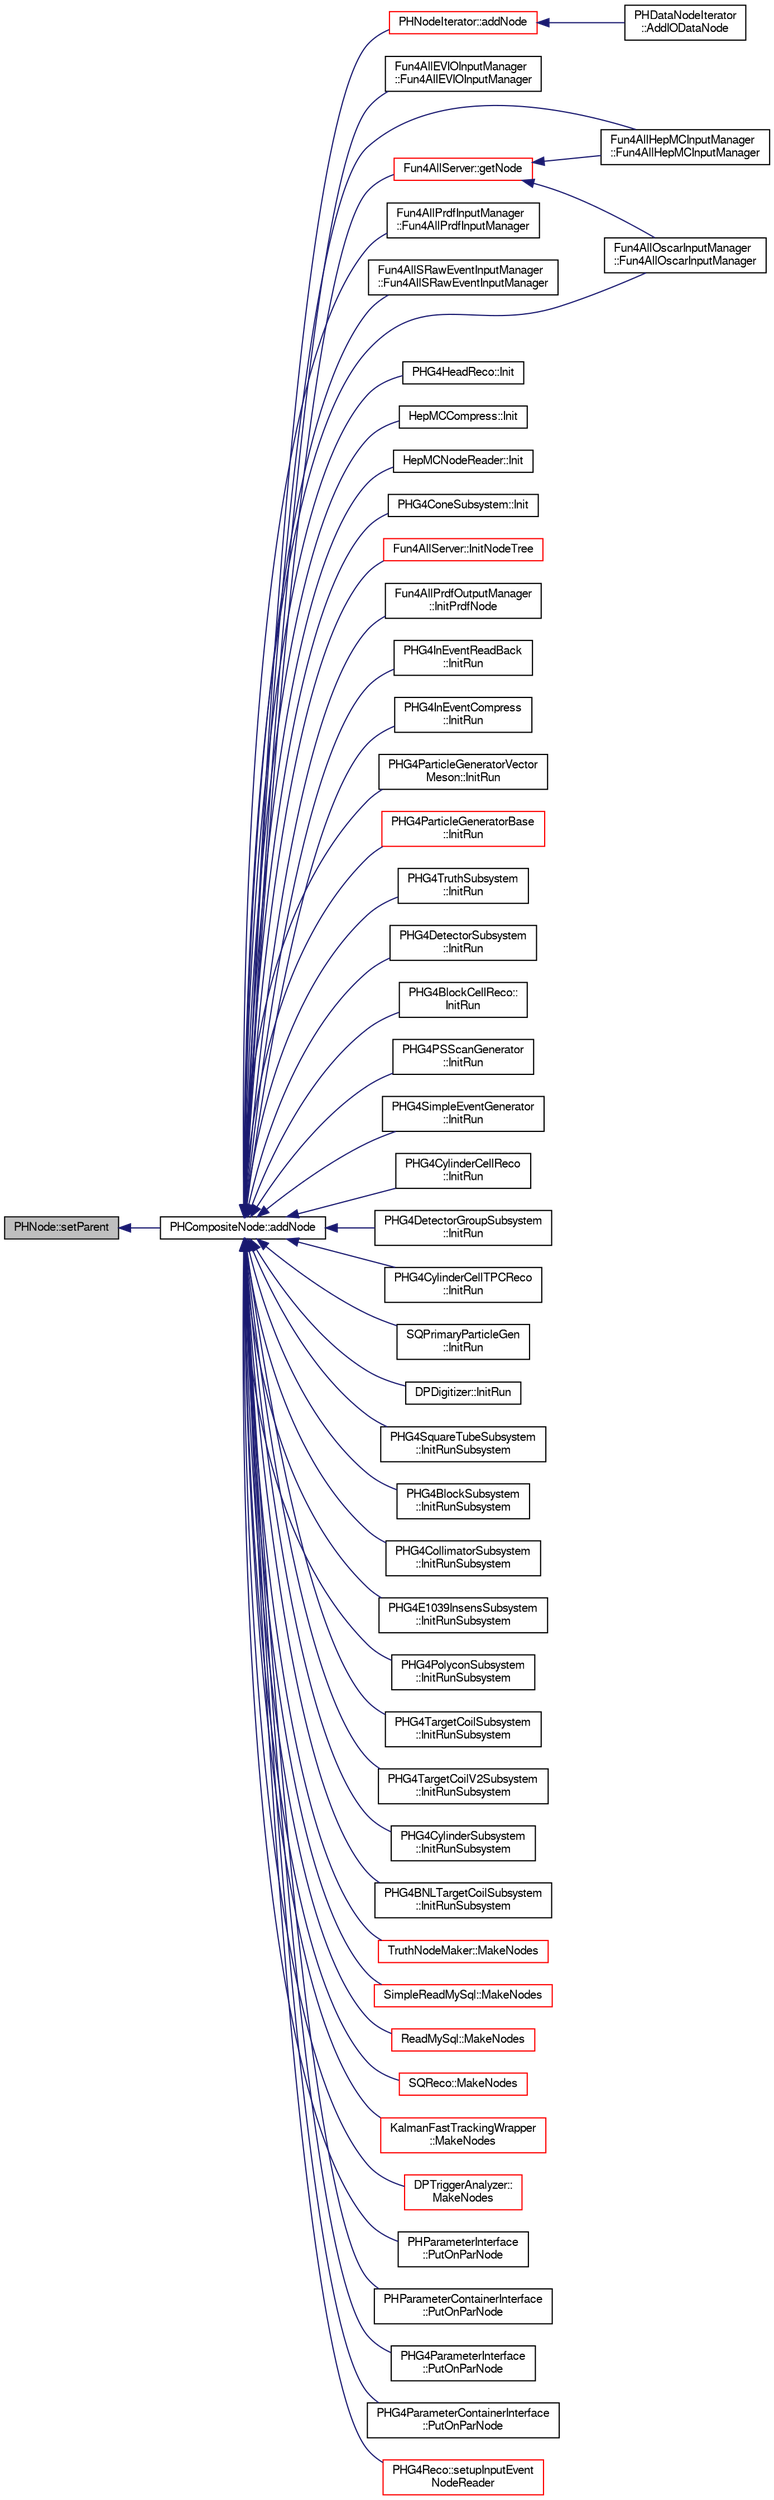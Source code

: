digraph "PHNode::setParent"
{
  bgcolor="transparent";
  edge [fontname="FreeSans",fontsize="10",labelfontname="FreeSans",labelfontsize="10"];
  node [fontname="FreeSans",fontsize="10",shape=record];
  rankdir="LR";
  Node1 [label="PHNode::setParent",height=0.2,width=0.4,color="black", fillcolor="grey75", style="filled" fontcolor="black"];
  Node1 -> Node2 [dir="back",color="midnightblue",fontsize="10",style="solid",fontname="FreeSans"];
  Node2 [label="PHCompositeNode::addNode",height=0.2,width=0.4,color="black",URL="$d5/dca/classPHCompositeNode.html#ac7dbf017614c324e218a001d729607bf"];
  Node2 -> Node3 [dir="back",color="midnightblue",fontsize="10",style="solid",fontname="FreeSans"];
  Node3 [label="PHNodeIterator::addNode",height=0.2,width=0.4,color="red",URL="$d5/d07/classPHNodeIterator.html#a2c183a75c6a6784f38ff15b6163eb7ee"];
  Node3 -> Node4 [dir="back",color="midnightblue",fontsize="10",style="solid",fontname="FreeSans"];
  Node4 [label="PHDataNodeIterator\l::AddIODataNode",height=0.2,width=0.4,color="black",URL="$d7/ddf/classPHDataNodeIterator.html#ada64e599ccfdcb102d9fb539225bab14"];
  Node2 -> Node5 [dir="back",color="midnightblue",fontsize="10",style="solid",fontname="FreeSans"];
  Node5 [label="Fun4AllEVIOInputManager\l::Fun4AllEVIOInputManager",height=0.2,width=0.4,color="black",URL="$d3/d97/classFun4AllEVIOInputManager.html#af15bc51c0267a3e6f959339b512f491e"];
  Node2 -> Node6 [dir="back",color="midnightblue",fontsize="10",style="solid",fontname="FreeSans"];
  Node6 [label="Fun4AllHepMCInputManager\l::Fun4AllHepMCInputManager",height=0.2,width=0.4,color="black",URL="$d6/d6f/classFun4AllHepMCInputManager.html#ab49f9d3e9950f49dfe1323ac466e2021"];
  Node2 -> Node7 [dir="back",color="midnightblue",fontsize="10",style="solid",fontname="FreeSans"];
  Node7 [label="Fun4AllOscarInputManager\l::Fun4AllOscarInputManager",height=0.2,width=0.4,color="black",URL="$db/d1f/classFun4AllOscarInputManager.html#a6eba24090795ccb027a1dedc87db1a85"];
  Node2 -> Node8 [dir="back",color="midnightblue",fontsize="10",style="solid",fontname="FreeSans"];
  Node8 [label="Fun4AllPrdfInputManager\l::Fun4AllPrdfInputManager",height=0.2,width=0.4,color="black",URL="$da/dd8/classFun4AllPrdfInputManager.html#a36fdaca3254cbb07a00af64b10488385"];
  Node2 -> Node9 [dir="back",color="midnightblue",fontsize="10",style="solid",fontname="FreeSans"];
  Node9 [label="Fun4AllSRawEventInputManager\l::Fun4AllSRawEventInputManager",height=0.2,width=0.4,color="black",URL="$d5/dd4/classFun4AllSRawEventInputManager.html#a72fc8aee367810a4f5104178ab58850d"];
  Node2 -> Node10 [dir="back",color="midnightblue",fontsize="10",style="solid",fontname="FreeSans"];
  Node10 [label="Fun4AllServer::getNode",height=0.2,width=0.4,color="red",URL="$da/d29/classFun4AllServer.html#ac42fd391b795d9605811abb9394c2011"];
  Node10 -> Node6 [dir="back",color="midnightblue",fontsize="10",style="solid",fontname="FreeSans"];
  Node10 -> Node7 [dir="back",color="midnightblue",fontsize="10",style="solid",fontname="FreeSans"];
  Node2 -> Node11 [dir="back",color="midnightblue",fontsize="10",style="solid",fontname="FreeSans"];
  Node11 [label="PHG4HeadReco::Init",height=0.2,width=0.4,color="black",URL="$d2/d2e/classPHG4HeadReco.html#a846ec00965508330db91db4b312831b3"];
  Node2 -> Node12 [dir="back",color="midnightblue",fontsize="10",style="solid",fontname="FreeSans"];
  Node12 [label="HepMCCompress::Init",height=0.2,width=0.4,color="black",URL="$d0/d7f/classHepMCCompress.html#a5598862de2cc018209be8b339701cac9"];
  Node2 -> Node13 [dir="back",color="midnightblue",fontsize="10",style="solid",fontname="FreeSans"];
  Node13 [label="HepMCNodeReader::Init",height=0.2,width=0.4,color="black",URL="$db/d6c/classHepMCNodeReader.html#a6bc7c84c413805989ae15ce520d6db2d"];
  Node2 -> Node14 [dir="back",color="midnightblue",fontsize="10",style="solid",fontname="FreeSans"];
  Node14 [label="PHG4ConeSubsystem::Init",height=0.2,width=0.4,color="black",URL="$d8/d6e/classPHG4ConeSubsystem.html#ad28af91002a876e0061806c3c73e4cd1",tooltip="init "];
  Node2 -> Node15 [dir="back",color="midnightblue",fontsize="10",style="solid",fontname="FreeSans"];
  Node15 [label="Fun4AllServer::InitNodeTree",height=0.2,width=0.4,color="red",URL="$da/d29/classFun4AllServer.html#a2ebfcdcf706670c98c189bfa93c3ff89"];
  Node2 -> Node16 [dir="back",color="midnightblue",fontsize="10",style="solid",fontname="FreeSans"];
  Node16 [label="Fun4AllPrdfOutputManager\l::InitPrdfNode",height=0.2,width=0.4,color="black",URL="$d6/dc8/classFun4AllPrdfOutputManager.html#a1d891012ff50062628d053f825426c80",tooltip="PRDF node initialization [class specific method]. "];
  Node2 -> Node17 [dir="back",color="midnightblue",fontsize="10",style="solid",fontname="FreeSans"];
  Node17 [label="PHG4InEventReadBack\l::InitRun",height=0.2,width=0.4,color="black",URL="$d8/ded/classPHG4InEventReadBack.html#aa31ef3721af746a498e04c7276e71e2f"];
  Node2 -> Node18 [dir="back",color="midnightblue",fontsize="10",style="solid",fontname="FreeSans"];
  Node18 [label="PHG4InEventCompress\l::InitRun",height=0.2,width=0.4,color="black",URL="$dc/d9a/classPHG4InEventCompress.html#a6aeb4087c74a2fc61ce8e4f1df80c09c"];
  Node2 -> Node19 [dir="back",color="midnightblue",fontsize="10",style="solid",fontname="FreeSans"];
  Node19 [label="PHG4ParticleGeneratorVector\lMeson::InitRun",height=0.2,width=0.4,color="black",URL="$d7/dc3/classPHG4ParticleGeneratorVectorMeson.html#ab94cb70aadedac669f75a44b8788fbfd"];
  Node2 -> Node20 [dir="back",color="midnightblue",fontsize="10",style="solid",fontname="FreeSans"];
  Node20 [label="PHG4ParticleGeneratorBase\l::InitRun",height=0.2,width=0.4,color="red",URL="$d8/d78/classPHG4ParticleGeneratorBase.html#a6d7c97ddfb202769c5b878454d8d07a7"];
  Node2 -> Node21 [dir="back",color="midnightblue",fontsize="10",style="solid",fontname="FreeSans"];
  Node21 [label="PHG4TruthSubsystem\l::InitRun",height=0.2,width=0.4,color="black",URL="$d5/d85/classPHG4TruthSubsystem.html#a0dc4476d86bcfecbb026ca2d98caca32",tooltip="init "];
  Node2 -> Node22 [dir="back",color="midnightblue",fontsize="10",style="solid",fontname="FreeSans"];
  Node22 [label="PHG4DetectorSubsystem\l::InitRun",height=0.2,width=0.4,color="black",URL="$d5/d29/classPHG4DetectorSubsystem.html#a3c2ac5dc436f84e09140b6e2a1be8ff9"];
  Node2 -> Node23 [dir="back",color="midnightblue",fontsize="10",style="solid",fontname="FreeSans"];
  Node23 [label="PHG4BlockCellReco::\lInitRun",height=0.2,width=0.4,color="black",URL="$df/d5e/classPHG4BlockCellReco.html#aa62bbe31407e5e4c80f541dbd5c18aa4",tooltip="module initialization "];
  Node2 -> Node24 [dir="back",color="midnightblue",fontsize="10",style="solid",fontname="FreeSans"];
  Node24 [label="PHG4PSScanGenerator\l::InitRun",height=0.2,width=0.4,color="black",URL="$de/d76/classPHG4PSScanGenerator.html#a910e9a4a0228a5185e97b5466b256ec6"];
  Node2 -> Node25 [dir="back",color="midnightblue",fontsize="10",style="solid",fontname="FreeSans"];
  Node25 [label="PHG4SimpleEventGenerator\l::InitRun",height=0.2,width=0.4,color="black",URL="$d5/df3/classPHG4SimpleEventGenerator.html#a54f0db778c3a2a4154b76b30e75baf44"];
  Node2 -> Node26 [dir="back",color="midnightblue",fontsize="10",style="solid",fontname="FreeSans"];
  Node26 [label="PHG4CylinderCellReco\l::InitRun",height=0.2,width=0.4,color="black",URL="$d5/dd0/classPHG4CylinderCellReco.html#ada869396a39d11561fcbb85572446310",tooltip="module initialization "];
  Node2 -> Node27 [dir="back",color="midnightblue",fontsize="10",style="solid",fontname="FreeSans"];
  Node27 [label="PHG4DetectorGroupSubsystem\l::InitRun",height=0.2,width=0.4,color="black",URL="$d7/d7f/classPHG4DetectorGroupSubsystem.html#a9c1bbc352e506b9b598fcd4d34ea279e"];
  Node2 -> Node28 [dir="back",color="midnightblue",fontsize="10",style="solid",fontname="FreeSans"];
  Node28 [label="PHG4CylinderCellTPCReco\l::InitRun",height=0.2,width=0.4,color="black",URL="$dc/d94/classPHG4CylinderCellTPCReco.html#a36f8dae72fae5f5d6e17b06fcec0b463"];
  Node2 -> Node29 [dir="back",color="midnightblue",fontsize="10",style="solid",fontname="FreeSans"];
  Node29 [label="SQPrimaryParticleGen\l::InitRun",height=0.2,width=0.4,color="black",URL="$d4/d06/classSQPrimaryParticleGen.html#a3089360fe1b2fd95de23dd28219b32f6"];
  Node2 -> Node30 [dir="back",color="midnightblue",fontsize="10",style="solid",fontname="FreeSans"];
  Node30 [label="DPDigitizer::InitRun",height=0.2,width=0.4,color="black",URL="$d6/d98/classDPDigitizer.html#aaa9b879580c9f14c1f86f02ddef20417",tooltip="module initialization "];
  Node2 -> Node31 [dir="back",color="midnightblue",fontsize="10",style="solid",fontname="FreeSans"];
  Node31 [label="PHG4SquareTubeSubsystem\l::InitRunSubsystem",height=0.2,width=0.4,color="black",URL="$d4/d2d/classPHG4SquareTubeSubsystem.html#a5b92b85e8435b833679496938bc6c4d8",tooltip="InitRunSubsystem. "];
  Node2 -> Node32 [dir="back",color="midnightblue",fontsize="10",style="solid",fontname="FreeSans"];
  Node32 [label="PHG4BlockSubsystem\l::InitRunSubsystem",height=0.2,width=0.4,color="black",URL="$df/d14/classPHG4BlockSubsystem.html#ac0d173351f388609274a5105753746c3",tooltip="InitRunSubsystem. "];
  Node2 -> Node33 [dir="back",color="midnightblue",fontsize="10",style="solid",fontname="FreeSans"];
  Node33 [label="PHG4CollimatorSubsystem\l::InitRunSubsystem",height=0.2,width=0.4,color="black",URL="$de/d78/classPHG4CollimatorSubsystem.html#a92f9e8f0d2891f34d9a638a76577a6b2",tooltip="InitRunSubsystem. "];
  Node2 -> Node34 [dir="back",color="midnightblue",fontsize="10",style="solid",fontname="FreeSans"];
  Node34 [label="PHG4E1039InsensSubsystem\l::InitRunSubsystem",height=0.2,width=0.4,color="black",URL="$d9/d43/classPHG4E1039InsensSubsystem.html#a5b33838350511d45e3d69556ae38d3c4",tooltip="InitRunSubsystem. "];
  Node2 -> Node35 [dir="back",color="midnightblue",fontsize="10",style="solid",fontname="FreeSans"];
  Node35 [label="PHG4PolyconSubsystem\l::InitRunSubsystem",height=0.2,width=0.4,color="black",URL="$d6/d12/classPHG4PolyconSubsystem.html#aaeebd3d4f0dc15785098c0dcb44b6740",tooltip="init runwise stuff "];
  Node2 -> Node36 [dir="back",color="midnightblue",fontsize="10",style="solid",fontname="FreeSans"];
  Node36 [label="PHG4TargetCoilSubsystem\l::InitRunSubsystem",height=0.2,width=0.4,color="black",URL="$d8/d86/classPHG4TargetCoilSubsystem.html#ab2523afc854bd0070f5de6bd2448664e",tooltip="init runwise stuff "];
  Node2 -> Node37 [dir="back",color="midnightblue",fontsize="10",style="solid",fontname="FreeSans"];
  Node37 [label="PHG4TargetCoilV2Subsystem\l::InitRunSubsystem",height=0.2,width=0.4,color="black",URL="$db/ddf/classPHG4TargetCoilV2Subsystem.html#a90105993fc507bc86e1605a1ea0f5b28",tooltip="init runwise stuff "];
  Node2 -> Node38 [dir="back",color="midnightblue",fontsize="10",style="solid",fontname="FreeSans"];
  Node38 [label="PHG4CylinderSubsystem\l::InitRunSubsystem",height=0.2,width=0.4,color="black",URL="$db/dc5/classPHG4CylinderSubsystem.html#a034cd0c643ec03070dcaf5f3bae175e0",tooltip="init runwise stuff "];
  Node2 -> Node39 [dir="back",color="midnightblue",fontsize="10",style="solid",fontname="FreeSans"];
  Node39 [label="PHG4BNLTargetCoilSubsystem\l::InitRunSubsystem",height=0.2,width=0.4,color="black",URL="$d9/df7/classPHG4BNLTargetCoilSubsystem.html#a51eacfee4ecd504d8a424baa292de510",tooltip="init runwise stuff "];
  Node2 -> Node40 [dir="back",color="midnightblue",fontsize="10",style="solid",fontname="FreeSans"];
  Node40 [label="TruthNodeMaker::MakeNodes",height=0.2,width=0.4,color="red",URL="$dd/d44/classTruthNodeMaker.html#a9bb434771e07deebfdb6431278d509c6"];
  Node2 -> Node41 [dir="back",color="midnightblue",fontsize="10",style="solid",fontname="FreeSans"];
  Node41 [label="SimpleReadMySql::MakeNodes",height=0.2,width=0.4,color="red",URL="$d0/d68/classSimpleReadMySql.html#a650a5f65ee1634450425061b781ec942"];
  Node2 -> Node42 [dir="back",color="midnightblue",fontsize="10",style="solid",fontname="FreeSans"];
  Node42 [label="ReadMySql::MakeNodes",height=0.2,width=0.4,color="red",URL="$db/dda/classReadMySql.html#a893da68c47d48aaa94b6a6befdb4ab85"];
  Node2 -> Node43 [dir="back",color="midnightblue",fontsize="10",style="solid",fontname="FreeSans"];
  Node43 [label="SQReco::MakeNodes",height=0.2,width=0.4,color="red",URL="$df/df2/classSQReco.html#a6606fc7b992f65ded141311b0db3f109"];
  Node2 -> Node44 [dir="back",color="midnightblue",fontsize="10",style="solid",fontname="FreeSans"];
  Node44 [label="KalmanFastTrackingWrapper\l::MakeNodes",height=0.2,width=0.4,color="red",URL="$d4/dff/classKalmanFastTrackingWrapper.html#a2b173121c0b43f3bcbf3657eba6aa4ea"];
  Node2 -> Node45 [dir="back",color="midnightblue",fontsize="10",style="solid",fontname="FreeSans"];
  Node45 [label="DPTriggerAnalyzer::\lMakeNodes",height=0.2,width=0.4,color="red",URL="$d8/dda/classDPTriggerAnalyzer.html#ac60c0b9f502460d4abd538b62b548f4b"];
  Node2 -> Node46 [dir="back",color="midnightblue",fontsize="10",style="solid",fontname="FreeSans"];
  Node46 [label="PHParameterInterface\l::PutOnParNode",height=0.2,width=0.4,color="black",URL="$d4/d31/classPHParameterInterface.html#a843431a58ea1f6414cd05e0121bf163c"];
  Node2 -> Node47 [dir="back",color="midnightblue",fontsize="10",style="solid",fontname="FreeSans"];
  Node47 [label="PHParameterContainerInterface\l::PutOnParNode",height=0.2,width=0.4,color="black",URL="$da/d11/classPHParameterContainerInterface.html#a807078a1e0b3342dabad4b271461c0af"];
  Node2 -> Node48 [dir="back",color="midnightblue",fontsize="10",style="solid",fontname="FreeSans"];
  Node48 [label="PHG4ParameterInterface\l::PutOnParNode",height=0.2,width=0.4,color="black",URL="$d8/d1b/classPHG4ParameterInterface.html#a6cb9fcc8ea7d1ab8a2557bb69a35d54a"];
  Node2 -> Node49 [dir="back",color="midnightblue",fontsize="10",style="solid",fontname="FreeSans"];
  Node49 [label="PHG4ParameterContainerInterface\l::PutOnParNode",height=0.2,width=0.4,color="black",URL="$d4/d69/classPHG4ParameterContainerInterface.html#acb7702443ea89643ab14c8be592c80d0"];
  Node2 -> Node50 [dir="back",color="midnightblue",fontsize="10",style="solid",fontname="FreeSans"];
  Node50 [label="PHG4Reco::setupInputEvent\lNodeReader",height=0.2,width=0.4,color="red",URL="$d0/d78/classPHG4Reco.html#af0c0ba5027360ea57d9ee31bc949e4dd"];
}
